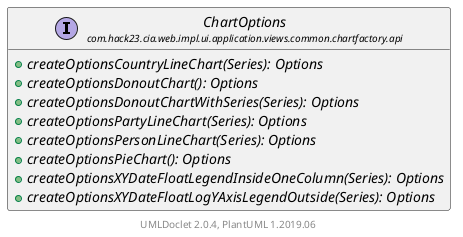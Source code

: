 @startuml
    set namespaceSeparator none
    hide empty fields
    hide empty methods

    interface "<size:14>ChartOptions\n<size:10>com.hack23.cia.web.impl.ui.application.views.common.chartfactory.api" as com.hack23.cia.web.impl.ui.application.views.common.chartfactory.api.ChartOptions [[ChartOptions.html]] {
        {abstract} +createOptionsCountryLineChart(Series): Options
        {abstract} +createOptionsDonoutChart(): Options
        {abstract} +createOptionsDonoutChartWithSeries(Series): Options
        {abstract} +createOptionsPartyLineChart(Series): Options
        {abstract} +createOptionsPersonLineChart(Series): Options
        {abstract} +createOptionsPieChart(): Options
        {abstract} +createOptionsXYDateFloatLegendInsideOneColumn(Series): Options
        {abstract} +createOptionsXYDateFloatLogYAxisLegendOutside(Series): Options
    }

    center footer UMLDoclet 2.0.4, PlantUML 1.2019.06
@enduml
